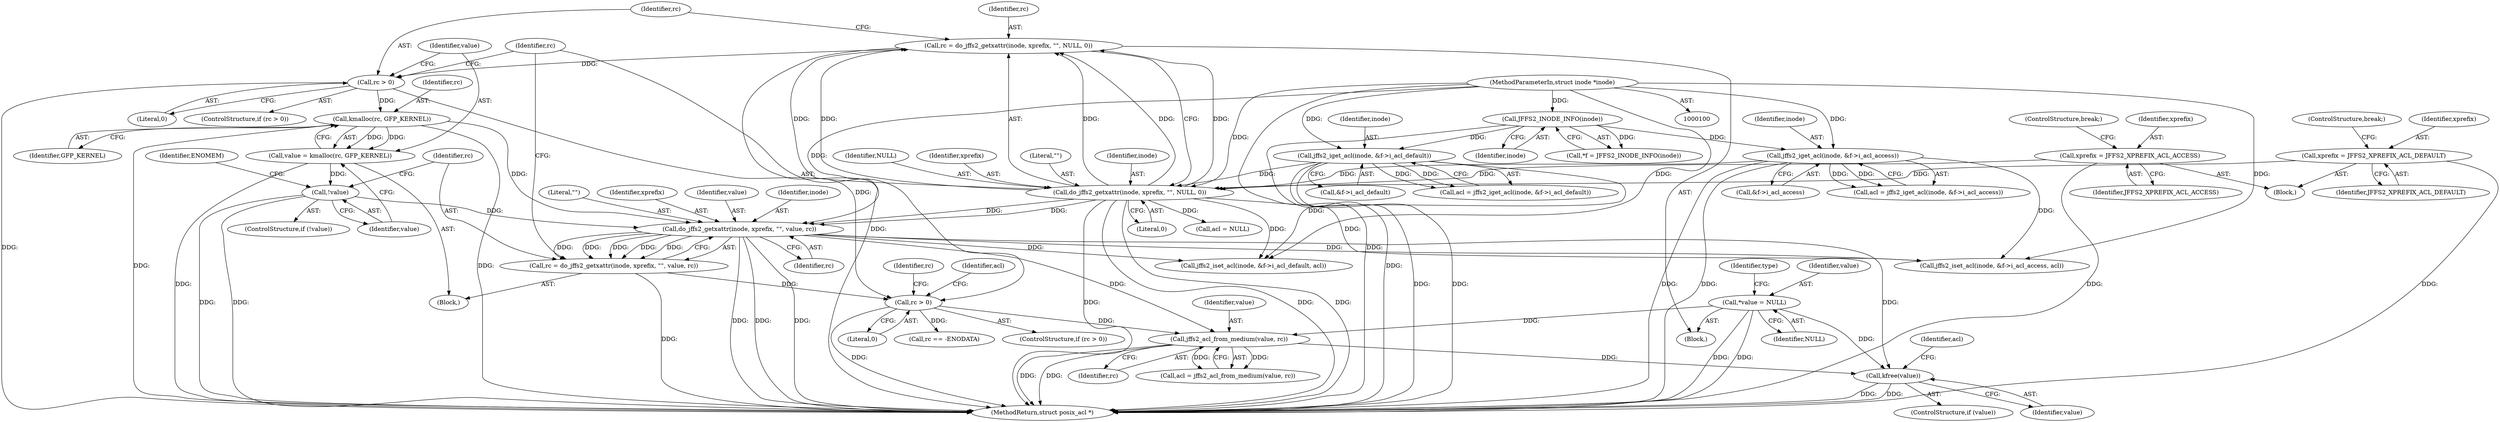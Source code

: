 digraph "0_infradead_9ed437c50d89eabae763dd422579f73fdebf288d@API" {
"1000228" [label="(Call,kfree(value))"];
"1000202" [label="(Call,jffs2_acl_from_medium(value, rc))"];
"1000111" [label="(Call,*value = NULL)"];
"1000189" [label="(Call,do_jffs2_getxattr(inode, xprefix, \"\", value, rc))"];
"1000164" [label="(Call,do_jffs2_getxattr(inode, xprefix, \"\", NULL, 0))"];
"1000141" [label="(Call,jffs2_iget_acl(inode, &f->i_acl_default))"];
"1000107" [label="(Call,JFFS2_INODE_INFO(inode))"];
"1000101" [label="(MethodParameterIn,struct inode *inode)"];
"1000122" [label="(Call,jffs2_iget_acl(inode, &f->i_acl_access))"];
"1000153" [label="(Call,xprefix = JFFS2_XPREFIX_ACL_DEFAULT)"];
"1000134" [label="(Call,xprefix = JFFS2_XPREFIX_ACL_ACCESS)"];
"1000181" [label="(Call,!value)"];
"1000175" [label="(Call,value = kmalloc(rc, GFP_KERNEL))"];
"1000177" [label="(Call,kmalloc(rc, GFP_KERNEL))"];
"1000171" [label="(Call,rc > 0)"];
"1000162" [label="(Call,rc = do_jffs2_getxattr(inode, xprefix, \"\", NULL, 0))"];
"1000196" [label="(Call,rc > 0)"];
"1000187" [label="(Call,rc = do_jffs2_getxattr(inode, xprefix, \"\", value, rc))"];
"1000209" [label="(Identifier,rc)"];
"1000204" [label="(Identifier,rc)"];
"1000258" [label="(MethodReturn,struct posix_acl *)"];
"1000190" [label="(Identifier,inode)"];
"1000143" [label="(Call,&f->i_acl_default)"];
"1000124" [label="(Call,&f->i_acl_access)"];
"1000177" [label="(Call,kmalloc(rc, GFP_KERNEL))"];
"1000194" [label="(Identifier,rc)"];
"1000173" [label="(Literal,0)"];
"1000192" [label="(Literal,\"\")"];
"1000226" [label="(ControlStructure,if (value))"];
"1000239" [label="(Call,jffs2_iset_acl(inode, &f->i_acl_access, acl))"];
"1000156" [label="(ControlStructure,break;)"];
"1000137" [label="(ControlStructure,break;)"];
"1000168" [label="(Identifier,NULL)"];
"1000141" [label="(Call,jffs2_iget_acl(inode, &f->i_acl_default))"];
"1000200" [label="(Call,acl = jffs2_acl_from_medium(value, rc))"];
"1000134" [label="(Call,xprefix = JFFS2_XPREFIX_ACL_ACCESS)"];
"1000118" [label="(Block,)"];
"1000123" [label="(Identifier,inode)"];
"1000186" [label="(Identifier,ENOMEM)"];
"1000203" [label="(Identifier,value)"];
"1000195" [label="(ControlStructure,if (rc > 0))"];
"1000155" [label="(Identifier,JFFS2_XPREFIX_ACL_DEFAULT)"];
"1000166" [label="(Identifier,xprefix)"];
"1000164" [label="(Call,do_jffs2_getxattr(inode, xprefix, \"\", NULL, 0))"];
"1000182" [label="(Identifier,value)"];
"1000174" [label="(Block,)"];
"1000191" [label="(Identifier,xprefix)"];
"1000142" [label="(Identifier,inode)"];
"1000120" [label="(Call,acl = jffs2_iget_acl(inode, &f->i_acl_access))"];
"1000105" [label="(Call,*f = JFFS2_INODE_INFO(inode))"];
"1000162" [label="(Call,rc = do_jffs2_getxattr(inode, xprefix, \"\", NULL, 0))"];
"1000187" [label="(Call,rc = do_jffs2_getxattr(inode, xprefix, \"\", value, rc))"];
"1000198" [label="(Literal,0)"];
"1000217" [label="(Call,acl = NULL)"];
"1000171" [label="(Call,rc > 0)"];
"1000108" [label="(Identifier,inode)"];
"1000197" [label="(Identifier,rc)"];
"1000178" [label="(Identifier,rc)"];
"1000229" [label="(Identifier,value)"];
"1000248" [label="(Call,jffs2_iset_acl(inode, &f->i_acl_default, acl))"];
"1000201" [label="(Identifier,acl)"];
"1000117" [label="(Identifier,type)"];
"1000189" [label="(Call,do_jffs2_getxattr(inode, xprefix, \"\", value, rc))"];
"1000176" [label="(Identifier,value)"];
"1000233" [label="(Identifier,acl)"];
"1000107" [label="(Call,JFFS2_INODE_INFO(inode))"];
"1000135" [label="(Identifier,xprefix)"];
"1000103" [label="(Block,)"];
"1000170" [label="(ControlStructure,if (rc > 0))"];
"1000112" [label="(Identifier,value)"];
"1000111" [label="(Call,*value = NULL)"];
"1000101" [label="(MethodParameterIn,struct inode *inode)"];
"1000139" [label="(Call,acl = jffs2_iget_acl(inode, &f->i_acl_default))"];
"1000175" [label="(Call,value = kmalloc(rc, GFP_KERNEL))"];
"1000196" [label="(Call,rc > 0)"];
"1000228" [label="(Call,kfree(value))"];
"1000180" [label="(ControlStructure,if (!value))"];
"1000113" [label="(Identifier,NULL)"];
"1000153" [label="(Call,xprefix = JFFS2_XPREFIX_ACL_DEFAULT)"];
"1000163" [label="(Identifier,rc)"];
"1000154" [label="(Identifier,xprefix)"];
"1000122" [label="(Call,jffs2_iget_acl(inode, &f->i_acl_access))"];
"1000188" [label="(Identifier,rc)"];
"1000172" [label="(Identifier,rc)"];
"1000208" [label="(Call,rc == -ENODATA)"];
"1000179" [label="(Identifier,GFP_KERNEL)"];
"1000202" [label="(Call,jffs2_acl_from_medium(value, rc))"];
"1000193" [label="(Identifier,value)"];
"1000181" [label="(Call,!value)"];
"1000167" [label="(Literal,\"\")"];
"1000169" [label="(Literal,0)"];
"1000165" [label="(Identifier,inode)"];
"1000136" [label="(Identifier,JFFS2_XPREFIX_ACL_ACCESS)"];
"1000228" -> "1000226"  [label="AST: "];
"1000228" -> "1000229"  [label="CFG: "];
"1000229" -> "1000228"  [label="AST: "];
"1000233" -> "1000228"  [label="CFG: "];
"1000228" -> "1000258"  [label="DDG: "];
"1000228" -> "1000258"  [label="DDG: "];
"1000202" -> "1000228"  [label="DDG: "];
"1000111" -> "1000228"  [label="DDG: "];
"1000189" -> "1000228"  [label="DDG: "];
"1000202" -> "1000200"  [label="AST: "];
"1000202" -> "1000204"  [label="CFG: "];
"1000203" -> "1000202"  [label="AST: "];
"1000204" -> "1000202"  [label="AST: "];
"1000200" -> "1000202"  [label="CFG: "];
"1000202" -> "1000258"  [label="DDG: "];
"1000202" -> "1000258"  [label="DDG: "];
"1000202" -> "1000200"  [label="DDG: "];
"1000202" -> "1000200"  [label="DDG: "];
"1000111" -> "1000202"  [label="DDG: "];
"1000189" -> "1000202"  [label="DDG: "];
"1000196" -> "1000202"  [label="DDG: "];
"1000111" -> "1000103"  [label="AST: "];
"1000111" -> "1000113"  [label="CFG: "];
"1000112" -> "1000111"  [label="AST: "];
"1000113" -> "1000111"  [label="AST: "];
"1000117" -> "1000111"  [label="CFG: "];
"1000111" -> "1000258"  [label="DDG: "];
"1000111" -> "1000258"  [label="DDG: "];
"1000189" -> "1000187"  [label="AST: "];
"1000189" -> "1000194"  [label="CFG: "];
"1000190" -> "1000189"  [label="AST: "];
"1000191" -> "1000189"  [label="AST: "];
"1000192" -> "1000189"  [label="AST: "];
"1000193" -> "1000189"  [label="AST: "];
"1000194" -> "1000189"  [label="AST: "];
"1000187" -> "1000189"  [label="CFG: "];
"1000189" -> "1000258"  [label="DDG: "];
"1000189" -> "1000258"  [label="DDG: "];
"1000189" -> "1000258"  [label="DDG: "];
"1000189" -> "1000187"  [label="DDG: "];
"1000189" -> "1000187"  [label="DDG: "];
"1000189" -> "1000187"  [label="DDG: "];
"1000189" -> "1000187"  [label="DDG: "];
"1000189" -> "1000187"  [label="DDG: "];
"1000164" -> "1000189"  [label="DDG: "];
"1000164" -> "1000189"  [label="DDG: "];
"1000101" -> "1000189"  [label="DDG: "];
"1000181" -> "1000189"  [label="DDG: "];
"1000177" -> "1000189"  [label="DDG: "];
"1000189" -> "1000239"  [label="DDG: "];
"1000189" -> "1000248"  [label="DDG: "];
"1000164" -> "1000162"  [label="AST: "];
"1000164" -> "1000169"  [label="CFG: "];
"1000165" -> "1000164"  [label="AST: "];
"1000166" -> "1000164"  [label="AST: "];
"1000167" -> "1000164"  [label="AST: "];
"1000168" -> "1000164"  [label="AST: "];
"1000169" -> "1000164"  [label="AST: "];
"1000162" -> "1000164"  [label="CFG: "];
"1000164" -> "1000258"  [label="DDG: "];
"1000164" -> "1000258"  [label="DDG: "];
"1000164" -> "1000258"  [label="DDG: "];
"1000164" -> "1000162"  [label="DDG: "];
"1000164" -> "1000162"  [label="DDG: "];
"1000164" -> "1000162"  [label="DDG: "];
"1000164" -> "1000162"  [label="DDG: "];
"1000164" -> "1000162"  [label="DDG: "];
"1000141" -> "1000164"  [label="DDG: "];
"1000122" -> "1000164"  [label="DDG: "];
"1000101" -> "1000164"  [label="DDG: "];
"1000153" -> "1000164"  [label="DDG: "];
"1000134" -> "1000164"  [label="DDG: "];
"1000164" -> "1000217"  [label="DDG: "];
"1000164" -> "1000239"  [label="DDG: "];
"1000164" -> "1000248"  [label="DDG: "];
"1000141" -> "1000139"  [label="AST: "];
"1000141" -> "1000143"  [label="CFG: "];
"1000142" -> "1000141"  [label="AST: "];
"1000143" -> "1000141"  [label="AST: "];
"1000139" -> "1000141"  [label="CFG: "];
"1000141" -> "1000258"  [label="DDG: "];
"1000141" -> "1000258"  [label="DDG: "];
"1000141" -> "1000139"  [label="DDG: "];
"1000141" -> "1000139"  [label="DDG: "];
"1000107" -> "1000141"  [label="DDG: "];
"1000101" -> "1000141"  [label="DDG: "];
"1000141" -> "1000248"  [label="DDG: "];
"1000107" -> "1000105"  [label="AST: "];
"1000107" -> "1000108"  [label="CFG: "];
"1000108" -> "1000107"  [label="AST: "];
"1000105" -> "1000107"  [label="CFG: "];
"1000107" -> "1000258"  [label="DDG: "];
"1000107" -> "1000105"  [label="DDG: "];
"1000101" -> "1000107"  [label="DDG: "];
"1000107" -> "1000122"  [label="DDG: "];
"1000101" -> "1000100"  [label="AST: "];
"1000101" -> "1000258"  [label="DDG: "];
"1000101" -> "1000122"  [label="DDG: "];
"1000101" -> "1000239"  [label="DDG: "];
"1000101" -> "1000248"  [label="DDG: "];
"1000122" -> "1000120"  [label="AST: "];
"1000122" -> "1000124"  [label="CFG: "];
"1000123" -> "1000122"  [label="AST: "];
"1000124" -> "1000122"  [label="AST: "];
"1000120" -> "1000122"  [label="CFG: "];
"1000122" -> "1000258"  [label="DDG: "];
"1000122" -> "1000258"  [label="DDG: "];
"1000122" -> "1000120"  [label="DDG: "];
"1000122" -> "1000120"  [label="DDG: "];
"1000122" -> "1000239"  [label="DDG: "];
"1000153" -> "1000118"  [label="AST: "];
"1000153" -> "1000155"  [label="CFG: "];
"1000154" -> "1000153"  [label="AST: "];
"1000155" -> "1000153"  [label="AST: "];
"1000156" -> "1000153"  [label="CFG: "];
"1000153" -> "1000258"  [label="DDG: "];
"1000134" -> "1000118"  [label="AST: "];
"1000134" -> "1000136"  [label="CFG: "];
"1000135" -> "1000134"  [label="AST: "];
"1000136" -> "1000134"  [label="AST: "];
"1000137" -> "1000134"  [label="CFG: "];
"1000134" -> "1000258"  [label="DDG: "];
"1000181" -> "1000180"  [label="AST: "];
"1000181" -> "1000182"  [label="CFG: "];
"1000182" -> "1000181"  [label="AST: "];
"1000186" -> "1000181"  [label="CFG: "];
"1000188" -> "1000181"  [label="CFG: "];
"1000181" -> "1000258"  [label="DDG: "];
"1000181" -> "1000258"  [label="DDG: "];
"1000175" -> "1000181"  [label="DDG: "];
"1000175" -> "1000174"  [label="AST: "];
"1000175" -> "1000177"  [label="CFG: "];
"1000176" -> "1000175"  [label="AST: "];
"1000177" -> "1000175"  [label="AST: "];
"1000182" -> "1000175"  [label="CFG: "];
"1000175" -> "1000258"  [label="DDG: "];
"1000177" -> "1000175"  [label="DDG: "];
"1000177" -> "1000175"  [label="DDG: "];
"1000177" -> "1000179"  [label="CFG: "];
"1000178" -> "1000177"  [label="AST: "];
"1000179" -> "1000177"  [label="AST: "];
"1000177" -> "1000258"  [label="DDG: "];
"1000177" -> "1000258"  [label="DDG: "];
"1000171" -> "1000177"  [label="DDG: "];
"1000171" -> "1000170"  [label="AST: "];
"1000171" -> "1000173"  [label="CFG: "];
"1000172" -> "1000171"  [label="AST: "];
"1000173" -> "1000171"  [label="AST: "];
"1000176" -> "1000171"  [label="CFG: "];
"1000197" -> "1000171"  [label="CFG: "];
"1000171" -> "1000258"  [label="DDG: "];
"1000162" -> "1000171"  [label="DDG: "];
"1000171" -> "1000196"  [label="DDG: "];
"1000162" -> "1000103"  [label="AST: "];
"1000163" -> "1000162"  [label="AST: "];
"1000172" -> "1000162"  [label="CFG: "];
"1000162" -> "1000258"  [label="DDG: "];
"1000196" -> "1000195"  [label="AST: "];
"1000196" -> "1000198"  [label="CFG: "];
"1000197" -> "1000196"  [label="AST: "];
"1000198" -> "1000196"  [label="AST: "];
"1000201" -> "1000196"  [label="CFG: "];
"1000209" -> "1000196"  [label="CFG: "];
"1000196" -> "1000258"  [label="DDG: "];
"1000187" -> "1000196"  [label="DDG: "];
"1000196" -> "1000208"  [label="DDG: "];
"1000187" -> "1000174"  [label="AST: "];
"1000188" -> "1000187"  [label="AST: "];
"1000197" -> "1000187"  [label="CFG: "];
"1000187" -> "1000258"  [label="DDG: "];
}
